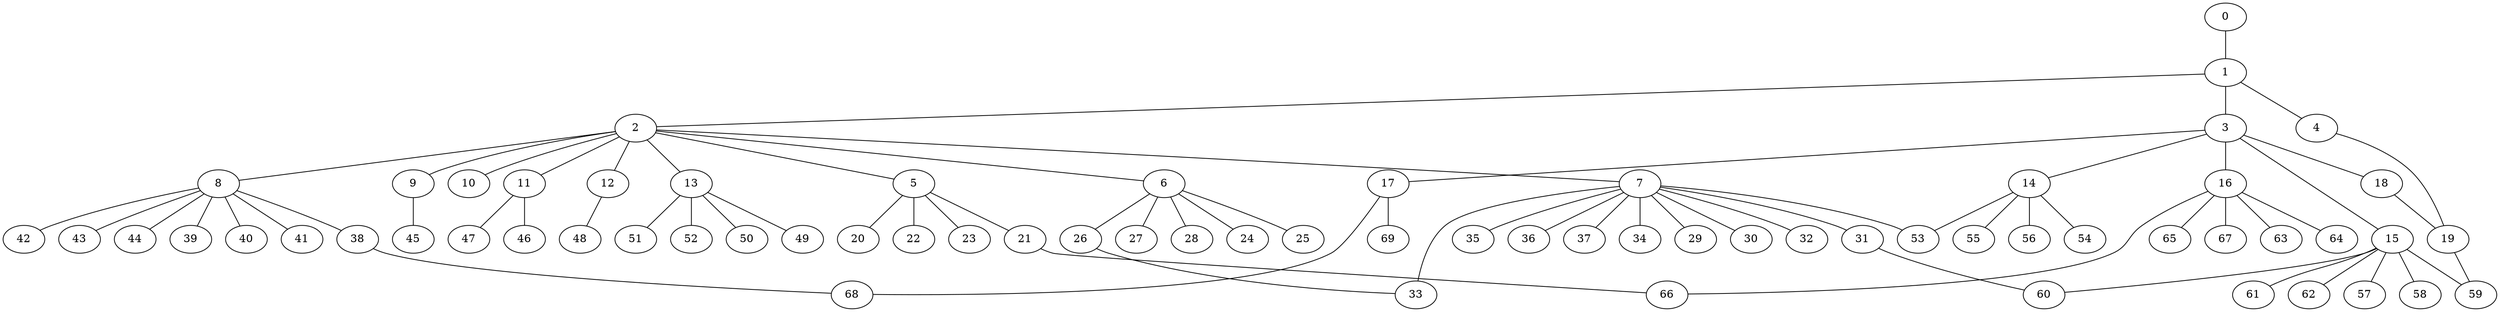 
graph graphname {
    0 -- 1
1 -- 2
1 -- 3
1 -- 4
2 -- 5
2 -- 6
2 -- 7
2 -- 8
2 -- 9
2 -- 10
2 -- 11
2 -- 12
2 -- 13
3 -- 14
3 -- 15
3 -- 16
3 -- 17
3 -- 18
4 -- 19
5 -- 20
5 -- 21
5 -- 22
5 -- 23
6 -- 24
6 -- 25
6 -- 26
6 -- 27
6 -- 28
7 -- 32
7 -- 33
7 -- 35
7 -- 36
7 -- 37
7 -- 34
7 -- 29
7 -- 30
7 -- 31
7 -- 53
8 -- 38
8 -- 39
8 -- 40
8 -- 41
8 -- 42
8 -- 43
8 -- 44
9 -- 45
11 -- 46
11 -- 47
12 -- 48
13 -- 49
13 -- 51
13 -- 52
13 -- 50
14 -- 56
14 -- 53
14 -- 54
14 -- 55
15 -- 57
15 -- 58
15 -- 59
15 -- 60
15 -- 61
15 -- 62
16 -- 64
16 -- 65
16 -- 66
16 -- 67
16 -- 63
17 -- 68
17 -- 69
18 -- 19
19 -- 59
21 -- 66
26 -- 33
31 -- 60
38 -- 68

}
